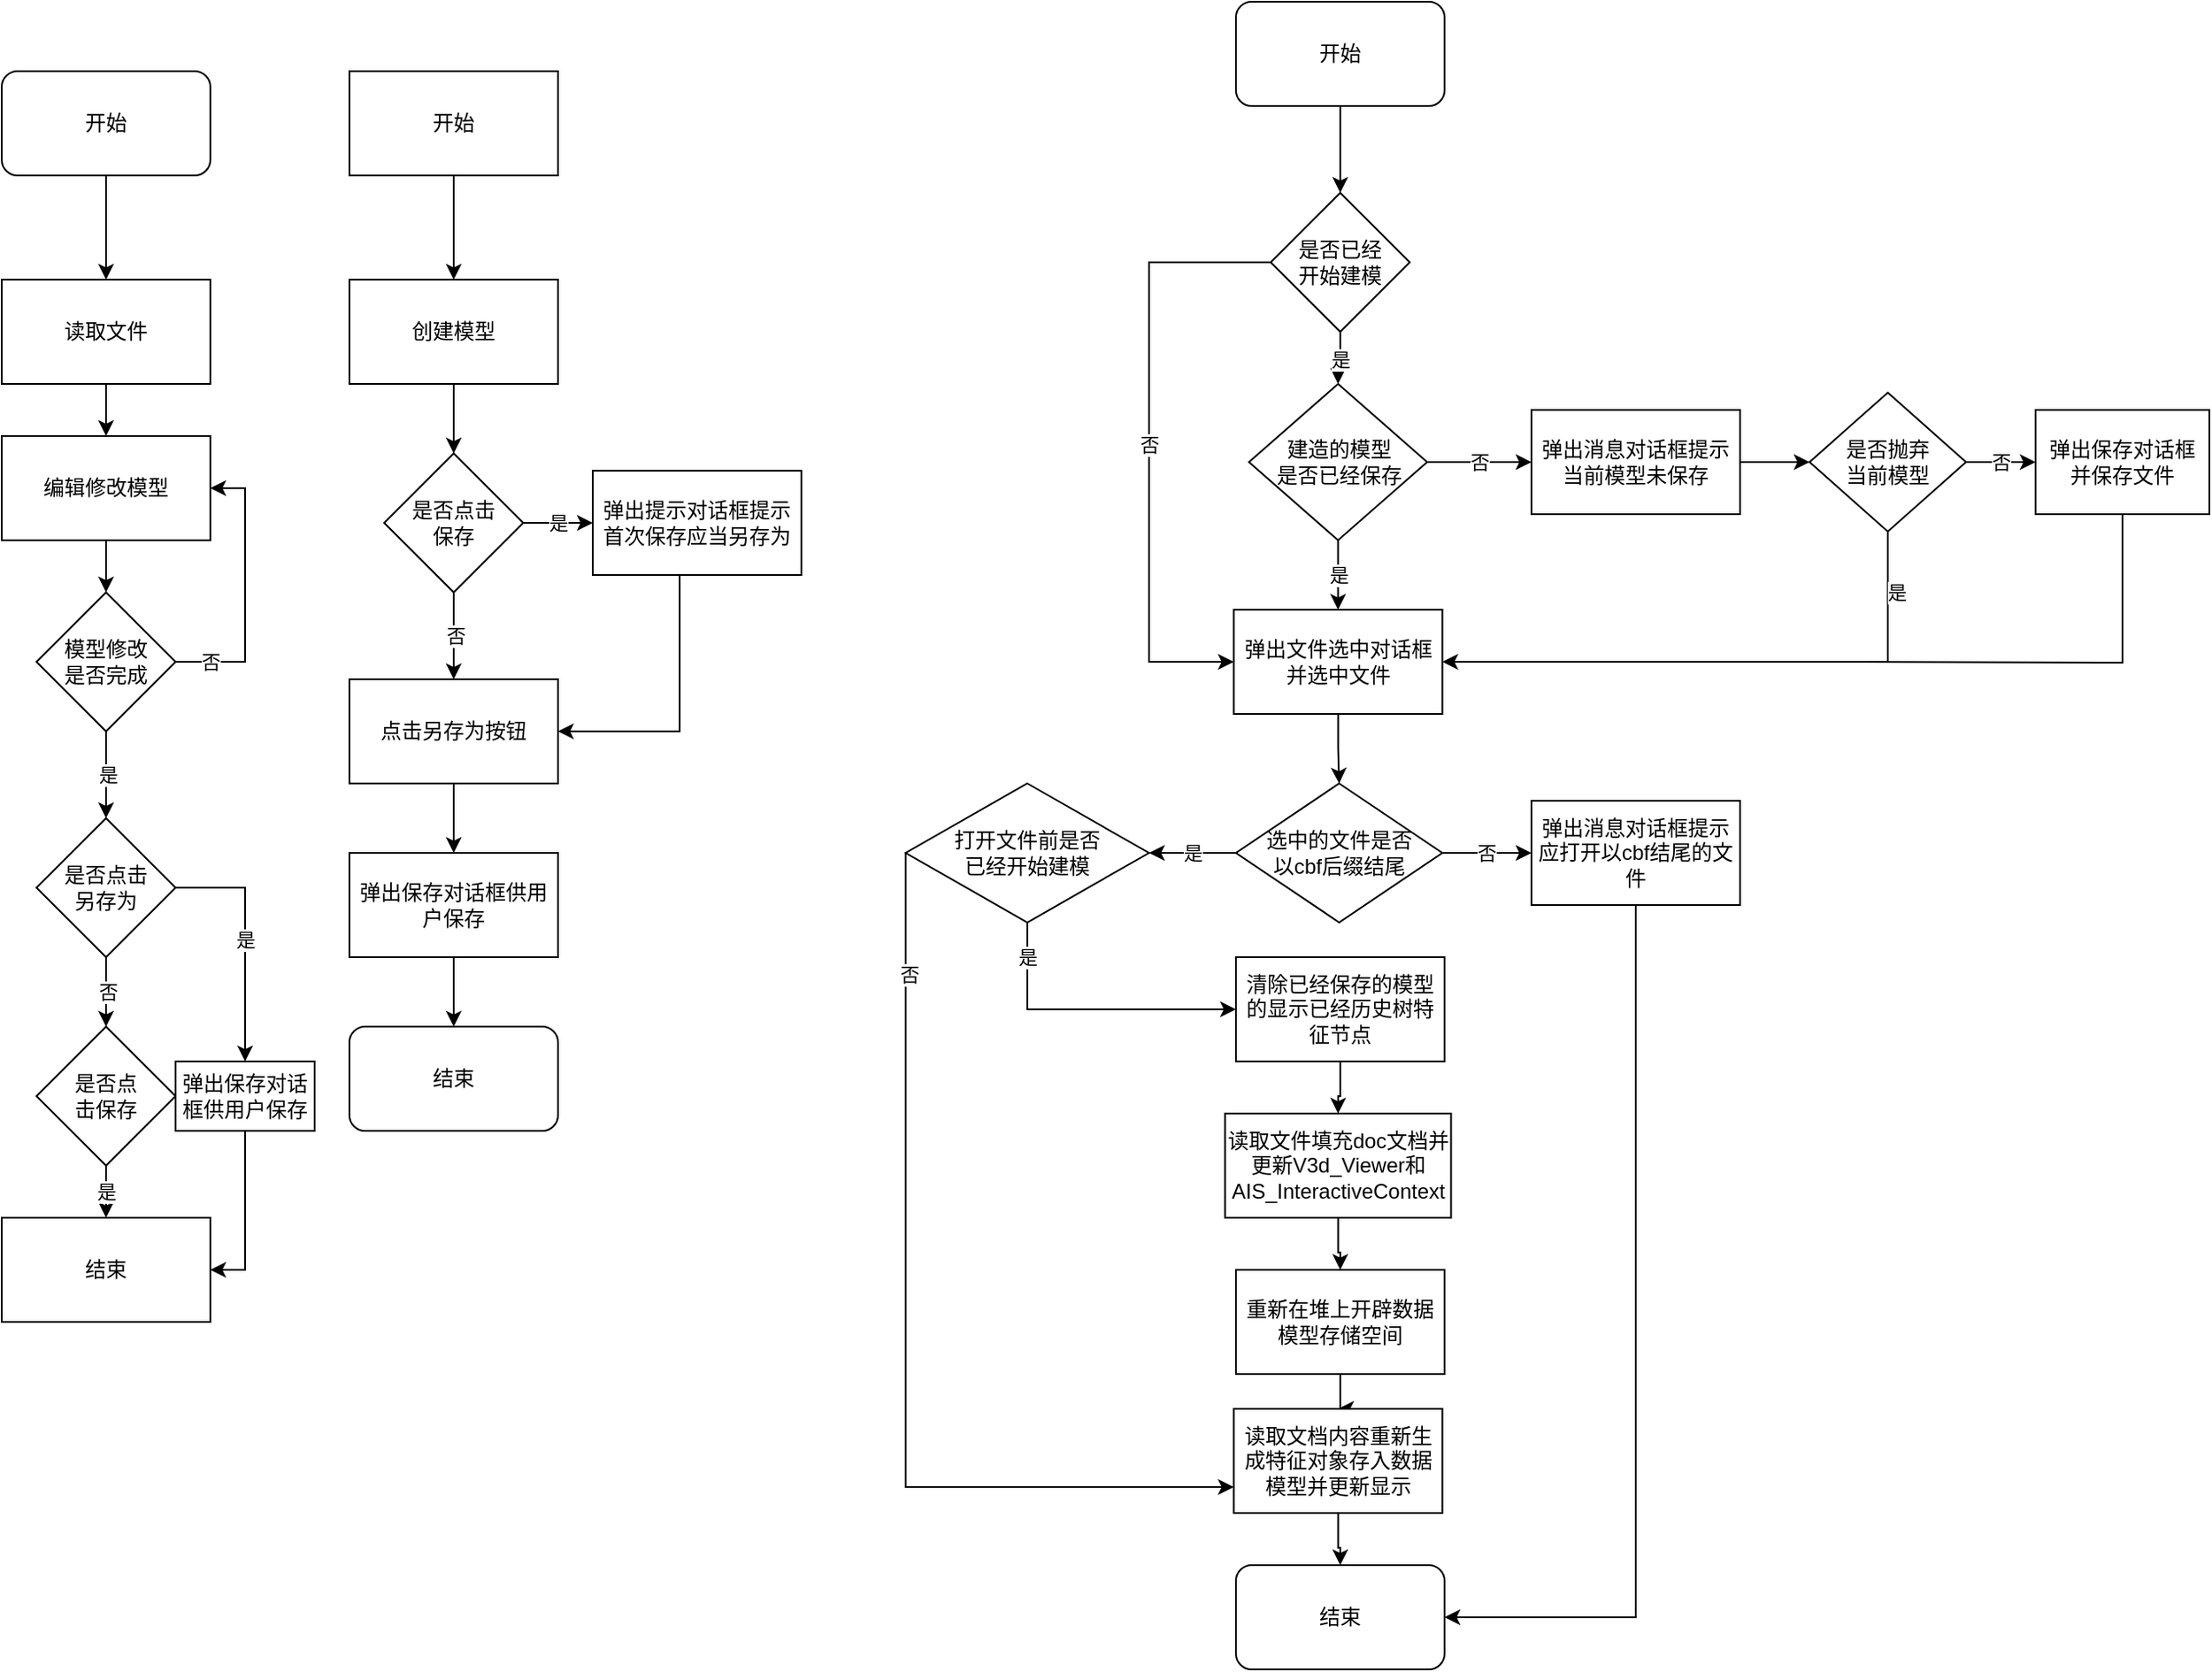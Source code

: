 <mxfile version="21.0.8" type="github">
  <diagram name="第 1 页" id="0Em5EwTK6glhkeCX4Q82">
    <mxGraphModel dx="2117" dy="580" grid="1" gridSize="10" guides="1" tooltips="1" connect="1" arrows="1" fold="1" page="1" pageScale="1" pageWidth="827" pageHeight="1169" math="0" shadow="0">
      <root>
        <mxCell id="0" />
        <mxCell id="1" parent="0" />
        <mxCell id="jxCu223SDdkoaslGFEt7-2" style="edgeStyle=orthogonalEdgeStyle;rounded=0;orthogonalLoop=1;jettySize=auto;html=1;entryX=0.5;entryY=0;entryDx=0;entryDy=0;" parent="1" source="jxCu223SDdkoaslGFEt7-1" target="jxCu223SDdkoaslGFEt7-3" edge="1">
          <mxGeometry relative="1" as="geometry">
            <mxPoint x="80" y="250" as="targetPoint" />
          </mxGeometry>
        </mxCell>
        <mxCell id="jxCu223SDdkoaslGFEt7-1" value="开始" style="rounded=1;whiteSpace=wrap;html=1;" parent="1" vertex="1">
          <mxGeometry x="20" y="160" width="120" height="60" as="geometry" />
        </mxCell>
        <mxCell id="jxCu223SDdkoaslGFEt7-4" value="是" style="edgeStyle=orthogonalEdgeStyle;rounded=0;orthogonalLoop=1;jettySize=auto;html=1;entryX=0.5;entryY=0;entryDx=0;entryDy=0;" parent="1" source="jxCu223SDdkoaslGFEt7-3" target="jxCu223SDdkoaslGFEt7-5" edge="1">
          <mxGeometry relative="1" as="geometry">
            <mxPoint x="80" y="390" as="targetPoint" />
          </mxGeometry>
        </mxCell>
        <mxCell id="jxCu223SDdkoaslGFEt7-8" value="否" style="edgeStyle=orthogonalEdgeStyle;rounded=0;orthogonalLoop=1;jettySize=auto;html=1;entryX=0;entryY=0.5;entryDx=0;entryDy=0;" parent="1" source="jxCu223SDdkoaslGFEt7-3" target="jxCu223SDdkoaslGFEt7-11" edge="1">
          <mxGeometry relative="1" as="geometry">
            <mxPoint x="-80" y="580" as="targetPoint" />
            <Array as="points">
              <mxPoint x="-30" y="310" />
              <mxPoint x="-30" y="540" />
            </Array>
          </mxGeometry>
        </mxCell>
        <mxCell id="jxCu223SDdkoaslGFEt7-3" value="是否已经&lt;br&gt;开始建模" style="rhombus;whiteSpace=wrap;html=1;" parent="1" vertex="1">
          <mxGeometry x="40" y="270" width="80" height="80" as="geometry" />
        </mxCell>
        <mxCell id="jxCu223SDdkoaslGFEt7-7" value="是" style="edgeStyle=orthogonalEdgeStyle;rounded=0;orthogonalLoop=1;jettySize=auto;html=1;entryX=0.5;entryY=0;entryDx=0;entryDy=0;" parent="1" source="jxCu223SDdkoaslGFEt7-5" target="jxCu223SDdkoaslGFEt7-11" edge="1">
          <mxGeometry relative="1" as="geometry">
            <mxPoint x="80" y="510" as="targetPoint" />
          </mxGeometry>
        </mxCell>
        <mxCell id="jxCu223SDdkoaslGFEt7-9" value="否" style="edgeStyle=orthogonalEdgeStyle;rounded=0;orthogonalLoop=1;jettySize=auto;html=1;entryX=0;entryY=0.5;entryDx=0;entryDy=0;" parent="1" source="jxCu223SDdkoaslGFEt7-5" target="jxCu223SDdkoaslGFEt7-10" edge="1">
          <mxGeometry relative="1" as="geometry">
            <mxPoint x="180" y="425" as="targetPoint" />
          </mxGeometry>
        </mxCell>
        <mxCell id="jxCu223SDdkoaslGFEt7-5" value="建造的模型&lt;br&gt;是否已经保存" style="rhombus;whiteSpace=wrap;html=1;" parent="1" vertex="1">
          <mxGeometry x="27.5" y="380" width="102.5" height="90" as="geometry" />
        </mxCell>
        <mxCell id="jxCu223SDdkoaslGFEt7-29" style="edgeStyle=orthogonalEdgeStyle;rounded=0;orthogonalLoop=1;jettySize=auto;html=1;entryX=0;entryY=0.5;entryDx=0;entryDy=0;" parent="1" source="jxCu223SDdkoaslGFEt7-10" target="jxCu223SDdkoaslGFEt7-42" edge="1">
          <mxGeometry relative="1" as="geometry">
            <mxPoint x="410" y="425" as="targetPoint" />
          </mxGeometry>
        </mxCell>
        <mxCell id="jxCu223SDdkoaslGFEt7-10" value="弹出消息对话框提示当前模型未保存" style="rounded=0;whiteSpace=wrap;html=1;" parent="1" vertex="1">
          <mxGeometry x="190" y="395" width="120" height="60" as="geometry" />
        </mxCell>
        <mxCell id="jxCu223SDdkoaslGFEt7-12" style="edgeStyle=orthogonalEdgeStyle;rounded=0;orthogonalLoop=1;jettySize=auto;html=1;entryX=0.5;entryY=0;entryDx=0;entryDy=0;" parent="1" source="jxCu223SDdkoaslGFEt7-11" target="jxCu223SDdkoaslGFEt7-13" edge="1">
          <mxGeometry relative="1" as="geometry">
            <mxPoint x="78.75" y="610" as="targetPoint" />
          </mxGeometry>
        </mxCell>
        <mxCell id="jxCu223SDdkoaslGFEt7-11" value="弹出文件选中对话框并选中文件" style="rounded=0;whiteSpace=wrap;html=1;" parent="1" vertex="1">
          <mxGeometry x="18.75" y="510" width="120" height="60" as="geometry" />
        </mxCell>
        <mxCell id="jxCu223SDdkoaslGFEt7-32" value="否" style="edgeStyle=orthogonalEdgeStyle;rounded=0;orthogonalLoop=1;jettySize=auto;html=1;entryX=0;entryY=0.5;entryDx=0;entryDy=0;" parent="1" source="jxCu223SDdkoaslGFEt7-13" target="jxCu223SDdkoaslGFEt7-33" edge="1">
          <mxGeometry relative="1" as="geometry">
            <mxPoint x="200" y="650" as="targetPoint" />
          </mxGeometry>
        </mxCell>
        <mxCell id="jxCu223SDdkoaslGFEt7-36" value="是" style="edgeStyle=orthogonalEdgeStyle;rounded=0;orthogonalLoop=1;jettySize=auto;html=1;exitX=0;exitY=0.5;exitDx=0;exitDy=0;entryX=1;entryY=0.5;entryDx=0;entryDy=0;" parent="1" source="jxCu223SDdkoaslGFEt7-13" target="jxCu223SDdkoaslGFEt7-35" edge="1">
          <mxGeometry relative="1" as="geometry" />
        </mxCell>
        <mxCell id="jxCu223SDdkoaslGFEt7-13" value="选中的文件是否&lt;br&gt;以cbf后缀结尾" style="rhombus;whiteSpace=wrap;html=1;" parent="1" vertex="1">
          <mxGeometry x="20" y="610" width="118.75" height="80" as="geometry" />
        </mxCell>
        <mxCell id="jxCu223SDdkoaslGFEt7-21" style="edgeStyle=orthogonalEdgeStyle;rounded=0;orthogonalLoop=1;jettySize=auto;html=1;entryX=0.5;entryY=0;entryDx=0;entryDy=0;" parent="1" source="jxCu223SDdkoaslGFEt7-16" target="jxCu223SDdkoaslGFEt7-22" edge="1">
          <mxGeometry relative="1" as="geometry">
            <mxPoint x="80" y="920" as="targetPoint" />
          </mxGeometry>
        </mxCell>
        <mxCell id="jxCu223SDdkoaslGFEt7-16" value="读取文件填充doc文档并更新V3d_Viewer和AIS_InteractiveContext" style="rounded=0;whiteSpace=wrap;html=1;" parent="1" vertex="1">
          <mxGeometry x="13.75" y="800" width="130" height="60" as="geometry" />
        </mxCell>
        <mxCell id="jxCu223SDdkoaslGFEt7-20" style="edgeStyle=orthogonalEdgeStyle;rounded=0;orthogonalLoop=1;jettySize=auto;html=1;entryX=0.5;entryY=0;entryDx=0;entryDy=0;" parent="1" source="jxCu223SDdkoaslGFEt7-19" target="jxCu223SDdkoaslGFEt7-16" edge="1">
          <mxGeometry relative="1" as="geometry" />
        </mxCell>
        <mxCell id="jxCu223SDdkoaslGFEt7-19" value="清除已经保存的模型的显示已经历史树特征节点" style="rounded=0;whiteSpace=wrap;html=1;" parent="1" vertex="1">
          <mxGeometry x="20" y="710" width="120" height="60" as="geometry" />
        </mxCell>
        <mxCell id="jxCu223SDdkoaslGFEt7-23" style="edgeStyle=orthogonalEdgeStyle;rounded=0;orthogonalLoop=1;jettySize=auto;html=1;entryX=0.5;entryY=0;entryDx=0;entryDy=0;" parent="1" source="jxCu223SDdkoaslGFEt7-22" target="jxCu223SDdkoaslGFEt7-24" edge="1">
          <mxGeometry relative="1" as="geometry">
            <mxPoint x="80" y="1020" as="targetPoint" />
          </mxGeometry>
        </mxCell>
        <mxCell id="jxCu223SDdkoaslGFEt7-22" value="重新在堆上开辟数据模型存储空间" style="rounded=0;whiteSpace=wrap;html=1;" parent="1" vertex="1">
          <mxGeometry x="20" y="890" width="120" height="60" as="geometry" />
        </mxCell>
        <mxCell id="jxCu223SDdkoaslGFEt7-26" style="edgeStyle=orthogonalEdgeStyle;rounded=0;orthogonalLoop=1;jettySize=auto;html=1;entryX=0.5;entryY=0;entryDx=0;entryDy=0;" parent="1" source="jxCu223SDdkoaslGFEt7-24" target="jxCu223SDdkoaslGFEt7-27" edge="1">
          <mxGeometry relative="1" as="geometry">
            <mxPoint x="78.75" y="1090" as="targetPoint" />
          </mxGeometry>
        </mxCell>
        <mxCell id="jxCu223SDdkoaslGFEt7-24" value="读取文档内容重新生成特征对象存入数据模型并更新显示" style="rounded=0;whiteSpace=wrap;html=1;" parent="1" vertex="1">
          <mxGeometry x="18.75" y="970" width="120" height="60" as="geometry" />
        </mxCell>
        <mxCell id="jxCu223SDdkoaslGFEt7-27" value="结束" style="rounded=1;whiteSpace=wrap;html=1;" parent="1" vertex="1">
          <mxGeometry x="20" y="1060" width="120" height="60" as="geometry" />
        </mxCell>
        <mxCell id="jxCu223SDdkoaslGFEt7-30" value="弹出保存对话框&lt;br&gt;并保存文件" style="rounded=0;whiteSpace=wrap;html=1;" parent="1" vertex="1">
          <mxGeometry x="480" y="395" width="100" height="60" as="geometry" />
        </mxCell>
        <mxCell id="jxCu223SDdkoaslGFEt7-34" style="edgeStyle=orthogonalEdgeStyle;rounded=0;orthogonalLoop=1;jettySize=auto;html=1;entryX=1;entryY=0.5;entryDx=0;entryDy=0;" parent="1" source="jxCu223SDdkoaslGFEt7-33" target="jxCu223SDdkoaslGFEt7-27" edge="1">
          <mxGeometry relative="1" as="geometry">
            <Array as="points">
              <mxPoint x="250" y="1090" />
            </Array>
          </mxGeometry>
        </mxCell>
        <mxCell id="jxCu223SDdkoaslGFEt7-33" value="弹出消息对话框提示应打开以cbf结尾的文件" style="rounded=0;whiteSpace=wrap;html=1;" parent="1" vertex="1">
          <mxGeometry x="190" y="620" width="120" height="60" as="geometry" />
        </mxCell>
        <mxCell id="jxCu223SDdkoaslGFEt7-38" value="是" style="edgeStyle=orthogonalEdgeStyle;rounded=0;orthogonalLoop=1;jettySize=auto;html=1;entryX=0;entryY=0.5;entryDx=0;entryDy=0;" parent="1" source="jxCu223SDdkoaslGFEt7-35" target="jxCu223SDdkoaslGFEt7-19" edge="1">
          <mxGeometry x="-0.765" relative="1" as="geometry">
            <mxPoint x="-100" y="790" as="targetPoint" />
            <Array as="points">
              <mxPoint x="-100" y="740" />
            </Array>
            <mxPoint as="offset" />
          </mxGeometry>
        </mxCell>
        <mxCell id="jxCu223SDdkoaslGFEt7-40" style="edgeStyle=orthogonalEdgeStyle;rounded=0;orthogonalLoop=1;jettySize=auto;html=1;entryX=0;entryY=0.75;entryDx=0;entryDy=0;" parent="1" source="jxCu223SDdkoaslGFEt7-35" target="jxCu223SDdkoaslGFEt7-24" edge="1">
          <mxGeometry relative="1" as="geometry">
            <Array as="points">
              <mxPoint x="-170" y="1015" />
            </Array>
          </mxGeometry>
        </mxCell>
        <mxCell id="jxCu223SDdkoaslGFEt7-41" value="否" style="edgeLabel;html=1;align=center;verticalAlign=middle;resizable=0;points=[];" parent="jxCu223SDdkoaslGFEt7-40" vertex="1" connectable="0">
          <mxGeometry x="-0.747" y="2" relative="1" as="geometry">
            <mxPoint as="offset" />
          </mxGeometry>
        </mxCell>
        <mxCell id="jxCu223SDdkoaslGFEt7-35" value="打开文件前是否&lt;br&gt;已经开始建模" style="rhombus;whiteSpace=wrap;html=1;" parent="1" vertex="1">
          <mxGeometry x="-170" y="610" width="140" height="80" as="geometry" />
        </mxCell>
        <mxCell id="jxCu223SDdkoaslGFEt7-44" value="否" style="edgeStyle=orthogonalEdgeStyle;rounded=0;orthogonalLoop=1;jettySize=auto;html=1;entryX=0;entryY=0.5;entryDx=0;entryDy=0;" parent="1" source="jxCu223SDdkoaslGFEt7-42" target="jxCu223SDdkoaslGFEt7-30" edge="1">
          <mxGeometry relative="1" as="geometry">
            <mxPoint x="500" y="425" as="targetPoint" />
          </mxGeometry>
        </mxCell>
        <mxCell id="jxCu223SDdkoaslGFEt7-45" value="是" style="edgeStyle=orthogonalEdgeStyle;rounded=0;orthogonalLoop=1;jettySize=auto;html=1;entryX=1;entryY=0.5;entryDx=0;entryDy=0;" parent="1" source="jxCu223SDdkoaslGFEt7-42" target="jxCu223SDdkoaslGFEt7-11" edge="1">
          <mxGeometry x="-0.789" y="5" relative="1" as="geometry">
            <mxPoint x="395" y="540" as="targetPoint" />
            <Array as="points">
              <mxPoint x="395" y="540" />
            </Array>
            <mxPoint as="offset" />
          </mxGeometry>
        </mxCell>
        <mxCell id="jxCu223SDdkoaslGFEt7-42" value="是否抛弃&lt;br&gt;当前模型" style="rhombus;whiteSpace=wrap;html=1;" parent="1" vertex="1">
          <mxGeometry x="350" y="385" width="90" height="80" as="geometry" />
        </mxCell>
        <mxCell id="jxCu223SDdkoaslGFEt7-47" value="" style="endArrow=none;html=1;rounded=0;entryX=0.5;entryY=1;entryDx=0;entryDy=0;edgeStyle=orthogonalEdgeStyle;" parent="1" target="jxCu223SDdkoaslGFEt7-30" edge="1">
          <mxGeometry width="50" height="50" relative="1" as="geometry">
            <mxPoint x="380" y="540" as="sourcePoint" />
            <mxPoint x="530" y="730" as="targetPoint" />
          </mxGeometry>
        </mxCell>
        <mxCell id="jxCu223SDdkoaslGFEt7-49" style="edgeStyle=orthogonalEdgeStyle;rounded=0;orthogonalLoop=1;jettySize=auto;html=1;entryX=0.5;entryY=0;entryDx=0;entryDy=0;" parent="1" source="jxCu223SDdkoaslGFEt7-48" target="jxCu223SDdkoaslGFEt7-50" edge="1">
          <mxGeometry relative="1" as="geometry">
            <mxPoint x="-630" y="300" as="targetPoint" />
          </mxGeometry>
        </mxCell>
        <mxCell id="jxCu223SDdkoaslGFEt7-48" value="开始" style="rounded=1;whiteSpace=wrap;html=1;" parent="1" vertex="1">
          <mxGeometry x="-690" y="200" width="120" height="60" as="geometry" />
        </mxCell>
        <mxCell id="jxCu223SDdkoaslGFEt7-54" style="edgeStyle=orthogonalEdgeStyle;rounded=0;orthogonalLoop=1;jettySize=auto;html=1;" parent="1" source="jxCu223SDdkoaslGFEt7-50" edge="1">
          <mxGeometry relative="1" as="geometry">
            <mxPoint x="-630" y="410" as="targetPoint" />
          </mxGeometry>
        </mxCell>
        <mxCell id="jxCu223SDdkoaslGFEt7-50" value="读取文件" style="rounded=0;whiteSpace=wrap;html=1;" parent="1" vertex="1">
          <mxGeometry x="-690" y="320" width="120" height="60" as="geometry" />
        </mxCell>
        <mxCell id="jxCu223SDdkoaslGFEt7-57" value="否" style="edgeStyle=orthogonalEdgeStyle;rounded=0;orthogonalLoop=1;jettySize=auto;html=1;entryX=1;entryY=0.5;entryDx=0;entryDy=0;" parent="1" source="jxCu223SDdkoaslGFEt7-52" target="jxCu223SDdkoaslGFEt7-55" edge="1">
          <mxGeometry x="-0.75" relative="1" as="geometry">
            <Array as="points">
              <mxPoint x="-550" y="540" />
              <mxPoint x="-550" y="440" />
            </Array>
            <mxPoint as="offset" />
          </mxGeometry>
        </mxCell>
        <mxCell id="jxCu223SDdkoaslGFEt7-58" value="是" style="edgeStyle=orthogonalEdgeStyle;rounded=0;orthogonalLoop=1;jettySize=auto;html=1;" parent="1" source="jxCu223SDdkoaslGFEt7-52" edge="1">
          <mxGeometry relative="1" as="geometry">
            <mxPoint x="-630" y="630" as="targetPoint" />
          </mxGeometry>
        </mxCell>
        <mxCell id="jxCu223SDdkoaslGFEt7-52" value="模型修改&lt;br&gt;是否完成" style="rhombus;whiteSpace=wrap;html=1;" parent="1" vertex="1">
          <mxGeometry x="-670" y="500" width="80" height="80" as="geometry" />
        </mxCell>
        <mxCell id="jxCu223SDdkoaslGFEt7-56" style="edgeStyle=orthogonalEdgeStyle;rounded=0;orthogonalLoop=1;jettySize=auto;html=1;entryX=0.5;entryY=0;entryDx=0;entryDy=0;" parent="1" source="jxCu223SDdkoaslGFEt7-55" target="jxCu223SDdkoaslGFEt7-52" edge="1">
          <mxGeometry relative="1" as="geometry" />
        </mxCell>
        <mxCell id="jxCu223SDdkoaslGFEt7-55" value="编辑修改模型" style="rounded=0;whiteSpace=wrap;html=1;" parent="1" vertex="1">
          <mxGeometry x="-690" y="410" width="120" height="60" as="geometry" />
        </mxCell>
        <mxCell id="jxCu223SDdkoaslGFEt7-60" value="否" style="edgeStyle=orthogonalEdgeStyle;rounded=0;orthogonalLoop=1;jettySize=auto;html=1;" parent="1" source="jxCu223SDdkoaslGFEt7-59" edge="1">
          <mxGeometry relative="1" as="geometry">
            <mxPoint x="-630" y="750" as="targetPoint" />
          </mxGeometry>
        </mxCell>
        <mxCell id="LR_36pZvn3k7mfj5_MtT-2" value="是" style="edgeStyle=orthogonalEdgeStyle;rounded=0;orthogonalLoop=1;jettySize=auto;html=1;" edge="1" parent="1" source="jxCu223SDdkoaslGFEt7-59" target="LR_36pZvn3k7mfj5_MtT-1">
          <mxGeometry relative="1" as="geometry">
            <Array as="points">
              <mxPoint x="-550" y="670" />
            </Array>
          </mxGeometry>
        </mxCell>
        <mxCell id="jxCu223SDdkoaslGFEt7-59" value="是否点击&lt;br&gt;另存为" style="rhombus;whiteSpace=wrap;html=1;" parent="1" vertex="1">
          <mxGeometry x="-670" y="630" width="80" height="80" as="geometry" />
        </mxCell>
        <mxCell id="jxCu223SDdkoaslGFEt7-62" value="是" style="edgeStyle=orthogonalEdgeStyle;rounded=0;orthogonalLoop=1;jettySize=auto;html=1;entryX=0.5;entryY=0;entryDx=0;entryDy=0;" parent="1" source="jxCu223SDdkoaslGFEt7-61" target="jxCu223SDdkoaslGFEt7-63" edge="1">
          <mxGeometry relative="1" as="geometry">
            <mxPoint x="-630" y="860" as="targetPoint" />
          </mxGeometry>
        </mxCell>
        <mxCell id="jxCu223SDdkoaslGFEt7-61" value="是否点&lt;br&gt;击保存" style="rhombus;whiteSpace=wrap;html=1;" parent="1" vertex="1">
          <mxGeometry x="-670" y="750" width="80" height="80" as="geometry" />
        </mxCell>
        <mxCell id="jxCu223SDdkoaslGFEt7-63" value="结束" style="rounded=0;whiteSpace=wrap;html=1;" parent="1" vertex="1">
          <mxGeometry x="-690" y="860" width="120" height="60" as="geometry" />
        </mxCell>
        <mxCell id="jxCu223SDdkoaslGFEt7-68" style="edgeStyle=orthogonalEdgeStyle;rounded=0;orthogonalLoop=1;jettySize=auto;html=1;entryX=0.5;entryY=0;entryDx=0;entryDy=0;" parent="1" source="jxCu223SDdkoaslGFEt7-65" target="jxCu223SDdkoaslGFEt7-67" edge="1">
          <mxGeometry relative="1" as="geometry" />
        </mxCell>
        <mxCell id="jxCu223SDdkoaslGFEt7-65" value="开始" style="rounded=0;whiteSpace=wrap;html=1;" parent="1" vertex="1">
          <mxGeometry x="-490" y="200" width="120" height="60" as="geometry" />
        </mxCell>
        <mxCell id="jxCu223SDdkoaslGFEt7-69" style="edgeStyle=orthogonalEdgeStyle;rounded=0;orthogonalLoop=1;jettySize=auto;html=1;entryX=0.5;entryY=0;entryDx=0;entryDy=0;" parent="1" source="jxCu223SDdkoaslGFEt7-67" target="jxCu223SDdkoaslGFEt7-71" edge="1">
          <mxGeometry relative="1" as="geometry">
            <mxPoint x="-430" y="410" as="targetPoint" />
          </mxGeometry>
        </mxCell>
        <mxCell id="jxCu223SDdkoaslGFEt7-67" value="创建模型" style="rounded=0;whiteSpace=wrap;html=1;" parent="1" vertex="1">
          <mxGeometry x="-490" y="320" width="120" height="60" as="geometry" />
        </mxCell>
        <mxCell id="jxCu223SDdkoaslGFEt7-72" value="是" style="edgeStyle=orthogonalEdgeStyle;rounded=0;orthogonalLoop=1;jettySize=auto;html=1;entryX=0;entryY=0.5;entryDx=0;entryDy=0;" parent="1" source="jxCu223SDdkoaslGFEt7-71" target="jxCu223SDdkoaslGFEt7-73" edge="1">
          <mxGeometry relative="1" as="geometry">
            <mxPoint x="-360" y="460" as="targetPoint" />
          </mxGeometry>
        </mxCell>
        <mxCell id="jxCu223SDdkoaslGFEt7-74" value="否" style="edgeStyle=orthogonalEdgeStyle;rounded=0;orthogonalLoop=1;jettySize=auto;html=1;" parent="1" source="jxCu223SDdkoaslGFEt7-71" edge="1">
          <mxGeometry relative="1" as="geometry">
            <mxPoint x="-430" y="550" as="targetPoint" />
          </mxGeometry>
        </mxCell>
        <mxCell id="jxCu223SDdkoaslGFEt7-71" value="是否点击&lt;br&gt;保存" style="rhombus;whiteSpace=wrap;html=1;" parent="1" vertex="1">
          <mxGeometry x="-470" y="420" width="80" height="80" as="geometry" />
        </mxCell>
        <mxCell id="jxCu223SDdkoaslGFEt7-76" style="edgeStyle=orthogonalEdgeStyle;rounded=0;orthogonalLoop=1;jettySize=auto;html=1;entryX=1;entryY=0.5;entryDx=0;entryDy=0;" parent="1" source="jxCu223SDdkoaslGFEt7-73" target="jxCu223SDdkoaslGFEt7-82" edge="1">
          <mxGeometry relative="1" as="geometry">
            <mxPoint x="-430" y="550" as="targetPoint" />
            <Array as="points">
              <mxPoint x="-300" y="580" />
            </Array>
          </mxGeometry>
        </mxCell>
        <mxCell id="jxCu223SDdkoaslGFEt7-73" value="弹出提示对话框提示首次保存应当另存为" style="rounded=0;whiteSpace=wrap;html=1;" parent="1" vertex="1">
          <mxGeometry x="-350" y="430" width="120" height="60" as="geometry" />
        </mxCell>
        <mxCell id="jxCu223SDdkoaslGFEt7-79" style="edgeStyle=orthogonalEdgeStyle;rounded=0;orthogonalLoop=1;jettySize=auto;html=1;entryX=0.5;entryY=0;entryDx=0;entryDy=0;exitX=0.5;exitY=1;exitDx=0;exitDy=0;" parent="1" source="jxCu223SDdkoaslGFEt7-82" target="jxCu223SDdkoaslGFEt7-78" edge="1">
          <mxGeometry relative="1" as="geometry">
            <mxPoint x="-430" y="630" as="sourcePoint" />
          </mxGeometry>
        </mxCell>
        <mxCell id="jxCu223SDdkoaslGFEt7-80" style="edgeStyle=orthogonalEdgeStyle;rounded=0;orthogonalLoop=1;jettySize=auto;html=1;entryX=0.5;entryY=0;entryDx=0;entryDy=0;" parent="1" source="jxCu223SDdkoaslGFEt7-78" target="jxCu223SDdkoaslGFEt7-81" edge="1">
          <mxGeometry relative="1" as="geometry">
            <mxPoint x="-430" y="750" as="targetPoint" />
          </mxGeometry>
        </mxCell>
        <mxCell id="jxCu223SDdkoaslGFEt7-78" value="弹出保存对话框供用户保存" style="rounded=0;whiteSpace=wrap;html=1;" parent="1" vertex="1">
          <mxGeometry x="-490" y="650" width="120" height="60" as="geometry" />
        </mxCell>
        <mxCell id="jxCu223SDdkoaslGFEt7-81" value="结束" style="rounded=1;whiteSpace=wrap;html=1;" parent="1" vertex="1">
          <mxGeometry x="-490" y="750" width="120" height="60" as="geometry" />
        </mxCell>
        <mxCell id="jxCu223SDdkoaslGFEt7-82" value="点击另存为按钮" style="rounded=0;whiteSpace=wrap;html=1;" parent="1" vertex="1">
          <mxGeometry x="-490" y="550" width="120" height="60" as="geometry" />
        </mxCell>
        <mxCell id="LR_36pZvn3k7mfj5_MtT-3" style="edgeStyle=orthogonalEdgeStyle;rounded=0;orthogonalLoop=1;jettySize=auto;html=1;entryX=1;entryY=0.5;entryDx=0;entryDy=0;" edge="1" parent="1" source="LR_36pZvn3k7mfj5_MtT-1" target="jxCu223SDdkoaslGFEt7-63">
          <mxGeometry relative="1" as="geometry" />
        </mxCell>
        <mxCell id="LR_36pZvn3k7mfj5_MtT-1" value="弹出保存对话框供用户保存" style="rounded=0;whiteSpace=wrap;html=1;" vertex="1" parent="1">
          <mxGeometry x="-590" y="770" width="80" height="40" as="geometry" />
        </mxCell>
      </root>
    </mxGraphModel>
  </diagram>
</mxfile>
